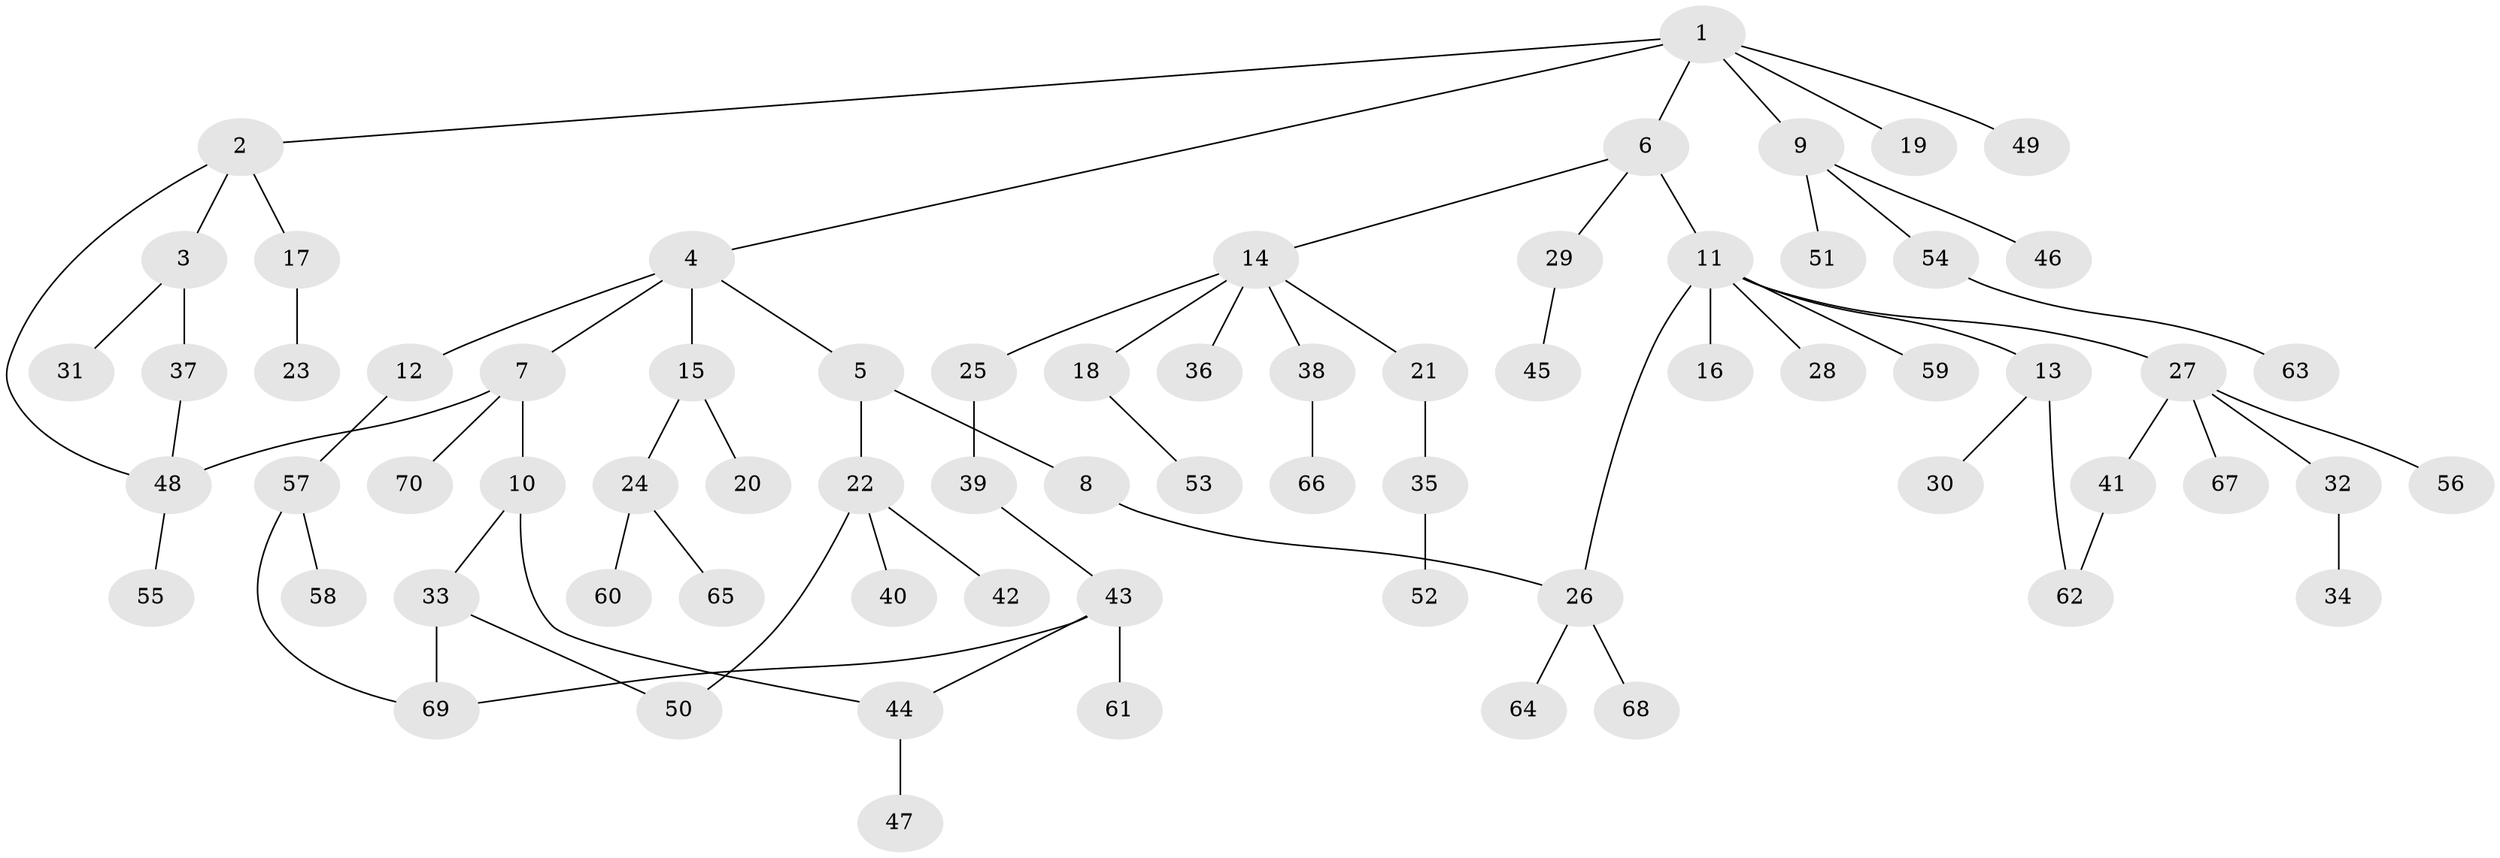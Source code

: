 // Generated by graph-tools (version 1.1) at 2025/34/03/09/25 02:34:26]
// undirected, 70 vertices, 77 edges
graph export_dot {
graph [start="1"]
  node [color=gray90,style=filled];
  1;
  2;
  3;
  4;
  5;
  6;
  7;
  8;
  9;
  10;
  11;
  12;
  13;
  14;
  15;
  16;
  17;
  18;
  19;
  20;
  21;
  22;
  23;
  24;
  25;
  26;
  27;
  28;
  29;
  30;
  31;
  32;
  33;
  34;
  35;
  36;
  37;
  38;
  39;
  40;
  41;
  42;
  43;
  44;
  45;
  46;
  47;
  48;
  49;
  50;
  51;
  52;
  53;
  54;
  55;
  56;
  57;
  58;
  59;
  60;
  61;
  62;
  63;
  64;
  65;
  66;
  67;
  68;
  69;
  70;
  1 -- 2;
  1 -- 4;
  1 -- 6;
  1 -- 9;
  1 -- 19;
  1 -- 49;
  2 -- 3;
  2 -- 17;
  2 -- 48;
  3 -- 31;
  3 -- 37;
  4 -- 5;
  4 -- 7;
  4 -- 12;
  4 -- 15;
  5 -- 8;
  5 -- 22;
  6 -- 11;
  6 -- 14;
  6 -- 29;
  7 -- 10;
  7 -- 48;
  7 -- 70;
  8 -- 26;
  9 -- 46;
  9 -- 51;
  9 -- 54;
  10 -- 33;
  10 -- 44;
  11 -- 13;
  11 -- 16;
  11 -- 26;
  11 -- 27;
  11 -- 28;
  11 -- 59;
  12 -- 57;
  13 -- 30;
  13 -- 62;
  14 -- 18;
  14 -- 21;
  14 -- 25;
  14 -- 36;
  14 -- 38;
  15 -- 20;
  15 -- 24;
  17 -- 23;
  18 -- 53;
  21 -- 35;
  22 -- 40;
  22 -- 42;
  22 -- 50;
  24 -- 60;
  24 -- 65;
  25 -- 39;
  26 -- 64;
  26 -- 68;
  27 -- 32;
  27 -- 41;
  27 -- 56;
  27 -- 67;
  29 -- 45;
  32 -- 34;
  33 -- 50;
  33 -- 69;
  35 -- 52;
  37 -- 48;
  38 -- 66;
  39 -- 43;
  41 -- 62;
  43 -- 44;
  43 -- 61;
  43 -- 69;
  44 -- 47;
  48 -- 55;
  54 -- 63;
  57 -- 58;
  57 -- 69;
}

